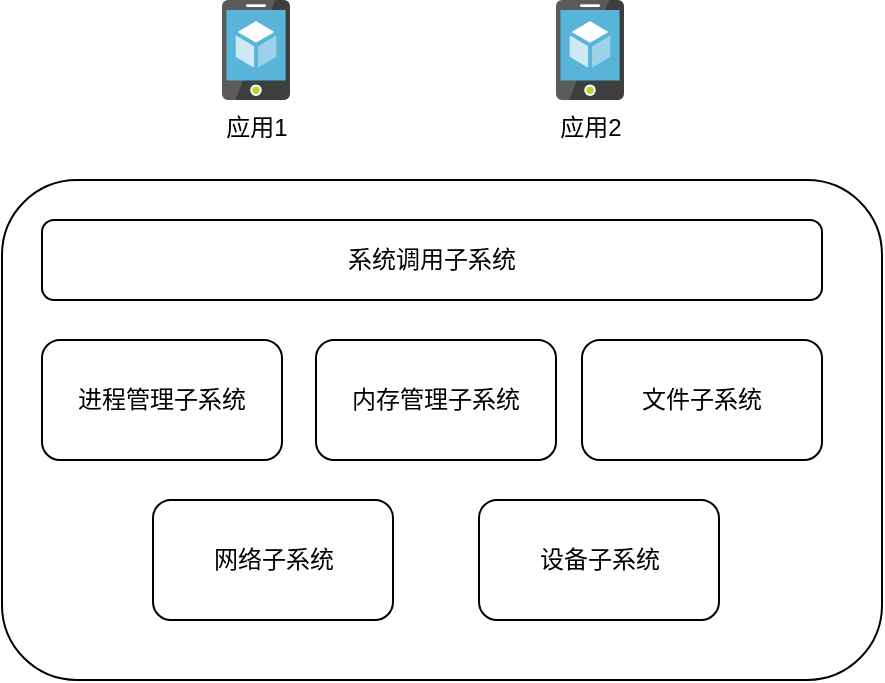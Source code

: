 <mxfile version="24.5.2" type="github">
  <diagram name="第 1 页" id="KOOWM5gevUbhss61zQQ7">
    <mxGraphModel dx="954" dy="581" grid="1" gridSize="10" guides="1" tooltips="1" connect="1" arrows="1" fold="1" page="1" pageScale="1" pageWidth="827" pageHeight="1169" math="0" shadow="0">
      <root>
        <mxCell id="0" />
        <mxCell id="1" parent="0" />
        <mxCell id="taP_swigxIB-12rWRL_3-1" value="" style="rounded=1;whiteSpace=wrap;html=1;" parent="1" vertex="1">
          <mxGeometry x="60" y="180" width="440" height="250" as="geometry" />
        </mxCell>
        <mxCell id="tr7HyYsCuj7ZXyAxP3cz-1" value="应用1" style="image;sketch=0;aspect=fixed;html=1;points=[];align=center;fontSize=12;image=img/lib/mscae/App_Service_Mobile_App.svg;" vertex="1" parent="1">
          <mxGeometry x="170" y="90" width="34" height="50" as="geometry" />
        </mxCell>
        <mxCell id="tr7HyYsCuj7ZXyAxP3cz-2" value="应用2" style="image;sketch=0;aspect=fixed;html=1;points=[];align=center;fontSize=12;image=img/lib/mscae/App_Service_Mobile_App.svg;" vertex="1" parent="1">
          <mxGeometry x="337" y="90" width="34" height="50" as="geometry" />
        </mxCell>
        <mxCell id="tr7HyYsCuj7ZXyAxP3cz-3" value="系统调用子系统" style="rounded=1;whiteSpace=wrap;html=1;" vertex="1" parent="1">
          <mxGeometry x="80" y="200" width="390" height="40" as="geometry" />
        </mxCell>
        <mxCell id="tr7HyYsCuj7ZXyAxP3cz-4" value="进程管理子系统" style="rounded=1;whiteSpace=wrap;html=1;" vertex="1" parent="1">
          <mxGeometry x="80" y="260" width="120" height="60" as="geometry" />
        </mxCell>
        <mxCell id="tr7HyYsCuj7ZXyAxP3cz-5" value="内存管理子系统" style="rounded=1;whiteSpace=wrap;html=1;" vertex="1" parent="1">
          <mxGeometry x="217" y="260" width="120" height="60" as="geometry" />
        </mxCell>
        <mxCell id="tr7HyYsCuj7ZXyAxP3cz-6" value="文件子系统" style="rounded=1;whiteSpace=wrap;html=1;" vertex="1" parent="1">
          <mxGeometry x="350" y="260" width="120" height="60" as="geometry" />
        </mxCell>
        <mxCell id="tr7HyYsCuj7ZXyAxP3cz-7" value="网络子系统" style="rounded=1;whiteSpace=wrap;html=1;" vertex="1" parent="1">
          <mxGeometry x="135.5" y="340" width="120" height="60" as="geometry" />
        </mxCell>
        <mxCell id="tr7HyYsCuj7ZXyAxP3cz-8" value="设备子系统" style="rounded=1;whiteSpace=wrap;html=1;" vertex="1" parent="1">
          <mxGeometry x="298.5" y="340" width="120" height="60" as="geometry" />
        </mxCell>
      </root>
    </mxGraphModel>
  </diagram>
</mxfile>
